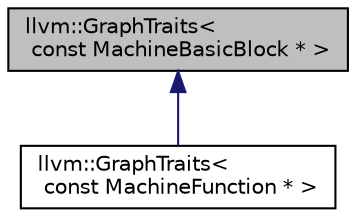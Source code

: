 digraph "llvm::GraphTraits&lt; const MachineBasicBlock * &gt;"
{
 // LATEX_PDF_SIZE
  bgcolor="transparent";
  edge [fontname="Helvetica",fontsize="10",labelfontname="Helvetica",labelfontsize="10"];
  node [fontname="Helvetica",fontsize="10",shape="box"];
  Node1 [label="llvm::GraphTraits\<\l const MachineBasicBlock * \>",height=0.2,width=0.4,color="black", fillcolor="grey75", style="filled", fontcolor="black",tooltip=" "];
  Node1 -> Node2 [dir="back",color="midnightblue",fontsize="10",style="solid",fontname="Helvetica"];
  Node2 [label="llvm::GraphTraits\<\l const MachineFunction * \>",height=0.2,width=0.4,color="black",URL="$structllvm_1_1GraphTraits_3_01const_01MachineFunction_01_5_01_4.html",tooltip=" "];
}
